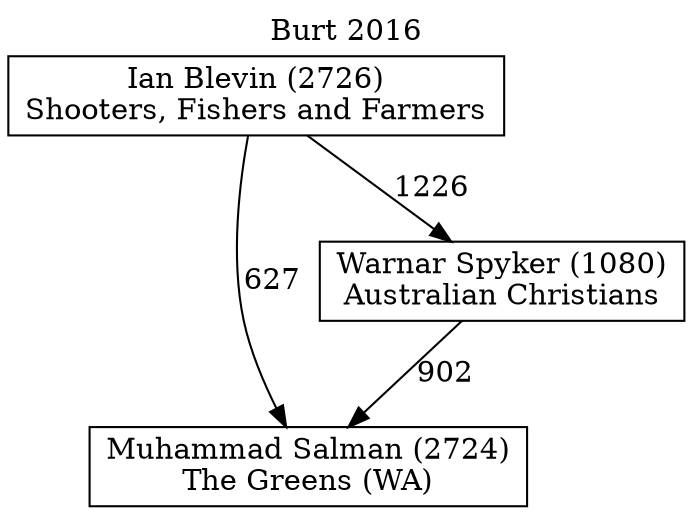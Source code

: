 // House preference flow
digraph "Muhammad Salman (2724)_Burt_2016" {
	graph [label="Burt 2016" labelloc=t mclimit=10]
	node [shape=box]
	"Muhammad Salman (2724)" [label="Muhammad Salman (2724)
The Greens (WA)"]
	"Warnar Spyker (1080)" [label="Warnar Spyker (1080)
Australian Christians"]
	"Ian Blevin (2726)" [label="Ian Blevin (2726)
Shooters, Fishers and Farmers"]
	"Warnar Spyker (1080)" -> "Muhammad Salman (2724)" [label=902]
	"Ian Blevin (2726)" -> "Muhammad Salman (2724)" [label=627]
	"Ian Blevin (2726)" -> "Warnar Spyker (1080)" [label=1226]
}
